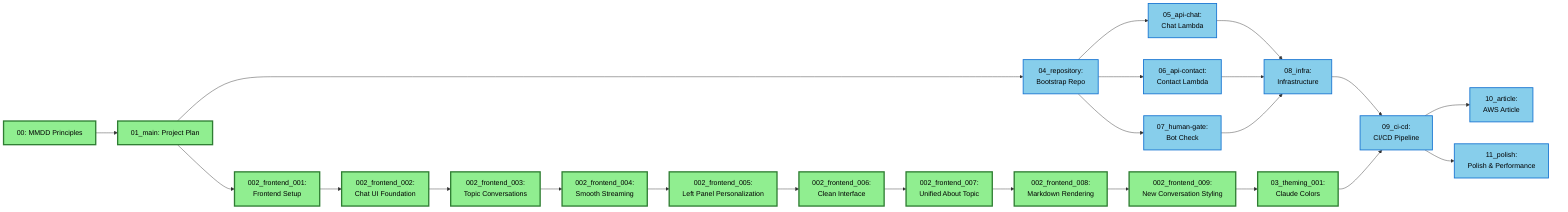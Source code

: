 %%{init: {'theme':'base', 'themeVariables': {'primaryColor': '#ffffff', 'primaryTextColor': '#333', 'primaryBorderColor': '#333', 'lineColor': '#333', 'secondaryColor': '#f0f0f0', 'tertiaryColor': '#f0f0f0', 'background': '#e8e8e8', 'mainBkg': '#e8e8e8', 'secondBkg': '#e8e8e8'}}}%%
flowchart LR
    U00["00: MMDD Principles"]
    U01["01_main: Project Plan"]
    
    %% Frontend Development Branch
    U002_001["002_frontend_001:<br/>Frontend Setup"]
    U002_002["002_frontend_002:<br/>Chat UI Foundation"]
    U002_003["002_frontend_003:<br/>Topic Conversations"]
    U002_004["002_frontend_004:<br/>Smooth Streaming"]
    U002_005["002_frontend_005:<br/>Left Panel Personalization"]
    U002_006["002_frontend_006:<br/>Clean Interface"]
    U002_007["002_frontend_007:<br/>Unified About Topic"]
    U002_008["002_frontend_008:<br/>Markdown Rendering"]
    U002_009["002_frontend_009:<br/>New Conversation Styling"]
    
    %% Theming Branch
    U03_001["03_theming_001:<br/>Claude Colors"]
    
    %% Backend Development Branch
    U04["04_repository:<br/>Bootstrap Repo"]
    U04["04_repository:<br/>Bootstrap Repo"]
    U05["05_api-chat:<br/>Chat Lambda"]
    U06["06_api-contact:<br/>Contact Lambda"]
    U07["07_human-gate:<br/>Bot Check"]
    
    %% Infrastructure Branch
    U08["08_infra:<br/>Infrastructure"]
    U09["09_ci-cd:<br/>CI/CD Pipeline"]
    
    %% Final Polish Branch
    U10["10_article:<br/>AWS Article"]
    U11["11_polish:<br/>Polish & Performance"]

    %% Dependencies
    U00 --> U01
    U01 --> U002_001
    U002_001 --> U002_002
    U002_002 --> U002_003
    U002_003 --> U002_004
    U002_004 --> U002_005
    U002_005 --> U002_006
    U002_006 --> U002_007
    U002_007 --> U002_008
    U002_008 --> U002_009
    U002_009 --> U03_001
    
    U01 --> U04
    U04 --> U05
    U04 --> U06
    U04 --> U07
    U05 --> U08
    U06 --> U08
    U07 --> U08
    U08 --> U09
    
    U03_001 --> U09
    U09 --> U10
    U09 --> U11

    %% Color Classifications
    classDef completed fill:#90EE90,stroke:#2E7D32,stroke-width:3px,color:#000
    classDef inProgress fill:#FFD700,stroke:#F57F17,stroke-width:3px,color:#000
    classDef planned fill:#87CEEB,stroke:#1976D2,stroke-width:2px,color:#000
    classDef blocked fill:#FFB6C1,stroke:#D32F2F,stroke-width:2px,color:#000

    %% Apply Classifications - Updated Status
    class U00,U01,U002_001,U002_002,U002_003,U002_004,U002_005,U002_006,U002_007,U002_008,U002_009,U03_001 completed
    class U04,U05,U06,U07,U08,U09,U10,U11 planned